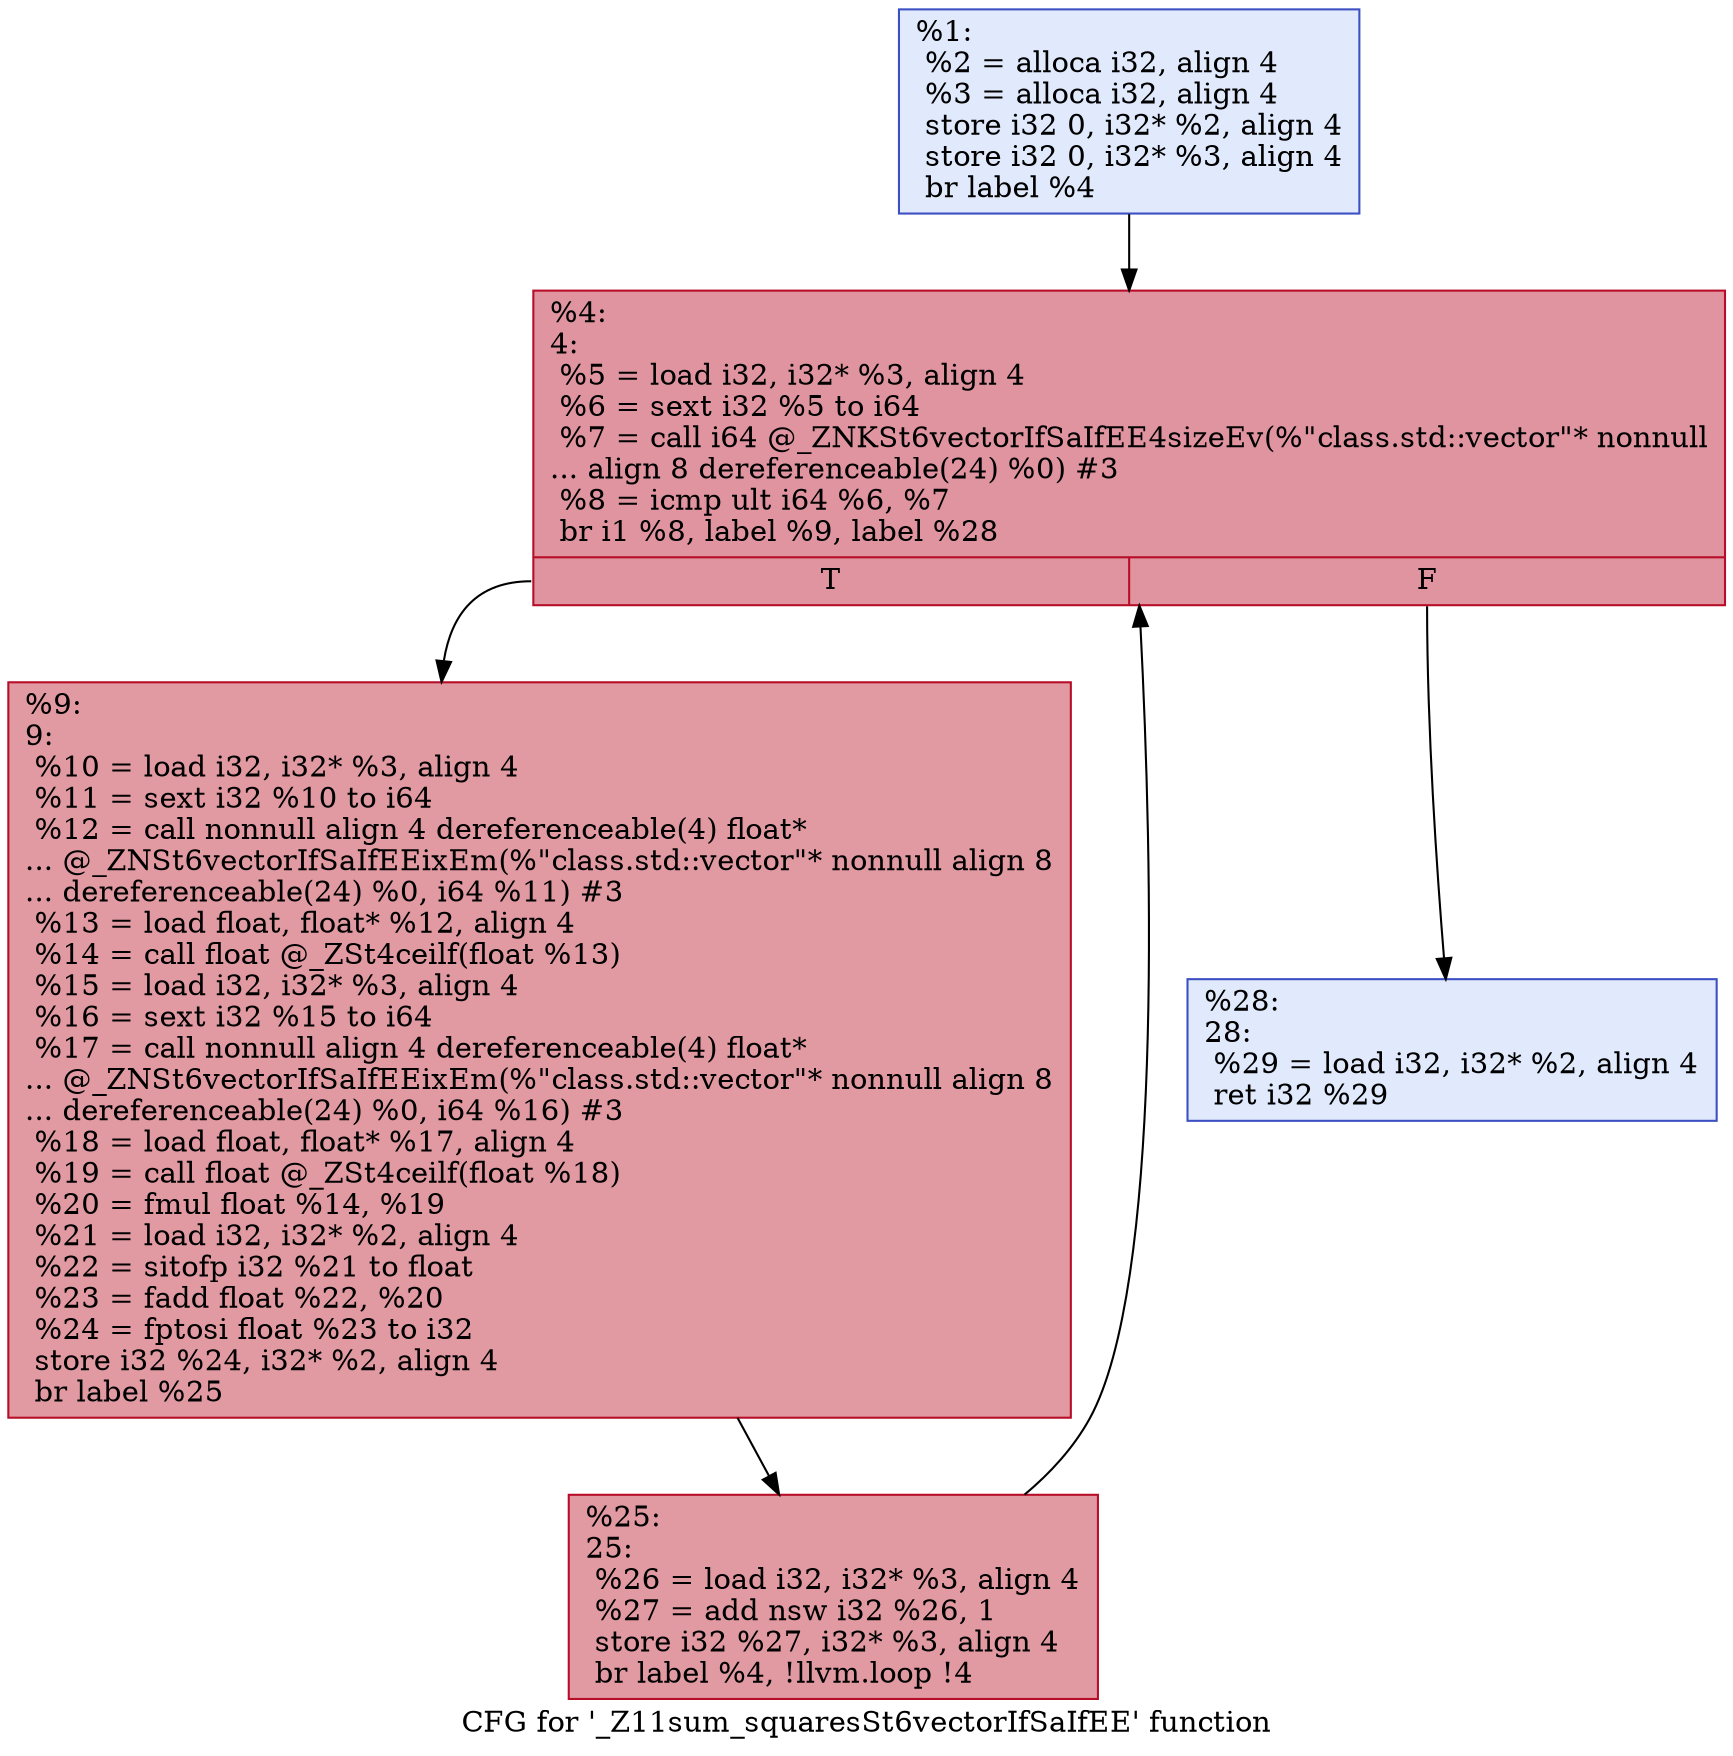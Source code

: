 digraph "CFG for '_Z11sum_squaresSt6vectorIfSaIfEE' function" {
	label="CFG for '_Z11sum_squaresSt6vectorIfSaIfEE' function";

	Node0x56087afebe30 [shape=record,color="#3d50c3ff", style=filled, fillcolor="#b9d0f970",label="{%1:\l  %2 = alloca i32, align 4\l  %3 = alloca i32, align 4\l  store i32 0, i32* %2, align 4\l  store i32 0, i32* %3, align 4\l  br label %4\l}"];
	Node0x56087afebe30 -> Node0x56087afec730;
	Node0x56087afec730 [shape=record,color="#b70d28ff", style=filled, fillcolor="#b70d2870",label="{%4:\l4:                                                \l  %5 = load i32, i32* %3, align 4\l  %6 = sext i32 %5 to i64\l  %7 = call i64 @_ZNKSt6vectorIfSaIfEE4sizeEv(%\"class.std::vector\"* nonnull\l... align 8 dereferenceable(24) %0) #3\l  %8 = icmp ult i64 %6, %7\l  br i1 %8, label %9, label %28\l|{<s0>T|<s1>F}}"];
	Node0x56087afec730:s0 -> Node0x56087afec7f0;
	Node0x56087afec730:s1 -> Node0x56087afecc70;
	Node0x56087afec7f0 [shape=record,color="#b70d28ff", style=filled, fillcolor="#bb1b2c70",label="{%9:\l9:                                                \l  %10 = load i32, i32* %3, align 4\l  %11 = sext i32 %10 to i64\l  %12 = call nonnull align 4 dereferenceable(4) float*\l... @_ZNSt6vectorIfSaIfEEixEm(%\"class.std::vector\"* nonnull align 8\l... dereferenceable(24) %0, i64 %11) #3\l  %13 = load float, float* %12, align 4\l  %14 = call float @_ZSt4ceilf(float %13)\l  %15 = load i32, i32* %3, align 4\l  %16 = sext i32 %15 to i64\l  %17 = call nonnull align 4 dereferenceable(4) float*\l... @_ZNSt6vectorIfSaIfEEixEm(%\"class.std::vector\"* nonnull align 8\l... dereferenceable(24) %0, i64 %16) #3\l  %18 = load float, float* %17, align 4\l  %19 = call float @_ZSt4ceilf(float %18)\l  %20 = fmul float %14, %19\l  %21 = load i32, i32* %2, align 4\l  %22 = sitofp i32 %21 to float\l  %23 = fadd float %22, %20\l  %24 = fptosi float %23 to i32\l  store i32 %24, i32* %2, align 4\l  br label %25\l}"];
	Node0x56087afec7f0 -> Node0x56087afeda10;
	Node0x56087afeda10 [shape=record,color="#b70d28ff", style=filled, fillcolor="#bb1b2c70",label="{%25:\l25:                                               \l  %26 = load i32, i32* %3, align 4\l  %27 = add nsw i32 %26, 1\l  store i32 %27, i32* %3, align 4\l  br label %4, !llvm.loop !4\l}"];
	Node0x56087afeda10 -> Node0x56087afec730;
	Node0x56087afecc70 [shape=record,color="#3d50c3ff", style=filled, fillcolor="#b9d0f970",label="{%28:\l28:                                               \l  %29 = load i32, i32* %2, align 4\l  ret i32 %29\l}"];
}
